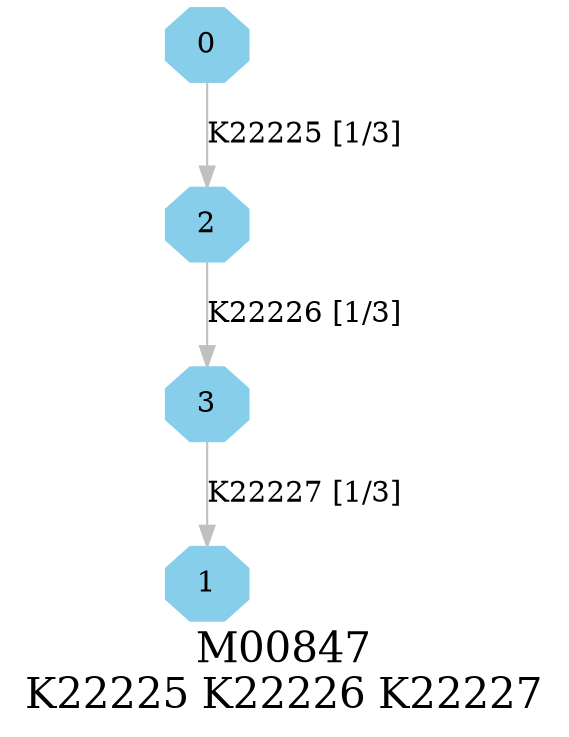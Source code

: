 digraph G {
graph [label="M00847
K22225 K22226 K22227",fontsize=20];
node [shape=box,style=filled];
edge [len=3,color=grey];
{node [width=.3,height=.3,shape=octagon,style=filled,color=skyblue] 0 1 2 3 }
0 -> 2 [label="K22225 [1/3]"];
2 -> 3 [label="K22226 [1/3]"];
3 -> 1 [label="K22227 [1/3]"];
}